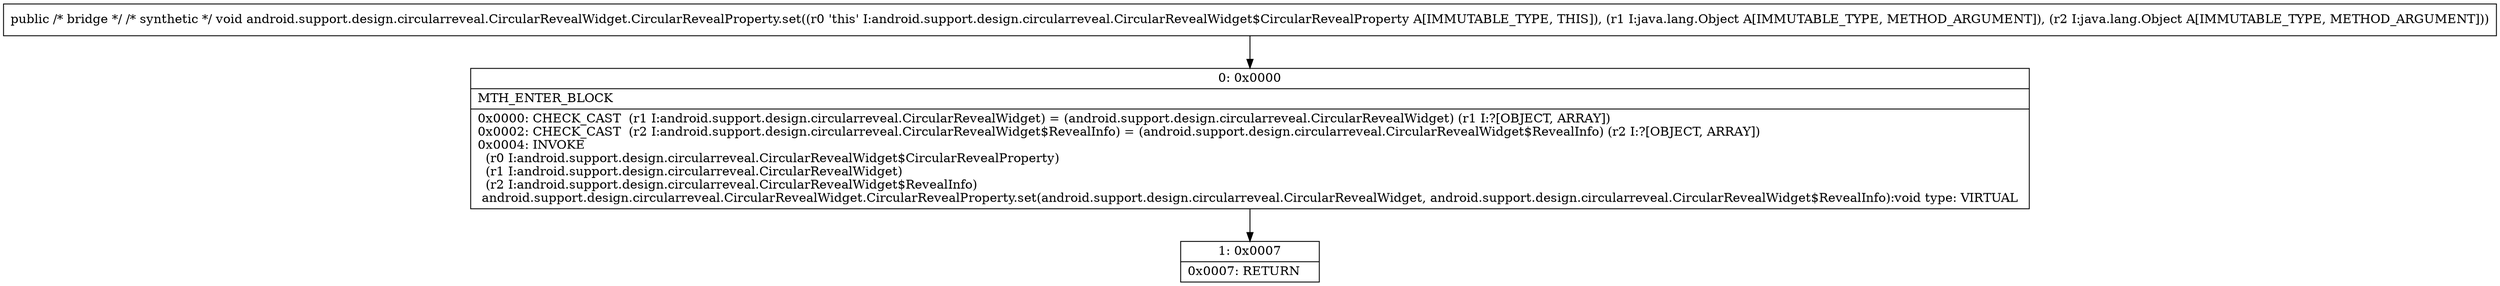 digraph "CFG forandroid.support.design.circularreveal.CircularRevealWidget.CircularRevealProperty.set(Ljava\/lang\/Object;Ljava\/lang\/Object;)V" {
Node_0 [shape=record,label="{0\:\ 0x0000|MTH_ENTER_BLOCK\l|0x0000: CHECK_CAST  (r1 I:android.support.design.circularreveal.CircularRevealWidget) = (android.support.design.circularreveal.CircularRevealWidget) (r1 I:?[OBJECT, ARRAY]) \l0x0002: CHECK_CAST  (r2 I:android.support.design.circularreveal.CircularRevealWidget$RevealInfo) = (android.support.design.circularreveal.CircularRevealWidget$RevealInfo) (r2 I:?[OBJECT, ARRAY]) \l0x0004: INVOKE  \l  (r0 I:android.support.design.circularreveal.CircularRevealWidget$CircularRevealProperty)\l  (r1 I:android.support.design.circularreveal.CircularRevealWidget)\l  (r2 I:android.support.design.circularreveal.CircularRevealWidget$RevealInfo)\l android.support.design.circularreveal.CircularRevealWidget.CircularRevealProperty.set(android.support.design.circularreveal.CircularRevealWidget, android.support.design.circularreveal.CircularRevealWidget$RevealInfo):void type: VIRTUAL \l}"];
Node_1 [shape=record,label="{1\:\ 0x0007|0x0007: RETURN   \l}"];
MethodNode[shape=record,label="{public \/* bridge *\/ \/* synthetic *\/ void android.support.design.circularreveal.CircularRevealWidget.CircularRevealProperty.set((r0 'this' I:android.support.design.circularreveal.CircularRevealWidget$CircularRevealProperty A[IMMUTABLE_TYPE, THIS]), (r1 I:java.lang.Object A[IMMUTABLE_TYPE, METHOD_ARGUMENT]), (r2 I:java.lang.Object A[IMMUTABLE_TYPE, METHOD_ARGUMENT])) }"];
MethodNode -> Node_0;
Node_0 -> Node_1;
}

